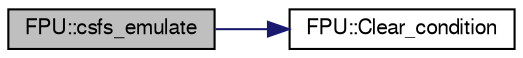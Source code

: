digraph G
{
  edge [fontname="FreeSans",fontsize="10",labelfontname="FreeSans",labelfontsize="10"];
  node [fontname="FreeSans",fontsize="10",shape=record];
  rankdir=LR;
  Node1 [label="FPU::csfs_emulate",height=0.2,width=0.4,color="black", fillcolor="grey75", style="filled" fontcolor="black"];
  Node1 -> Node2 [color="midnightblue",fontsize="10",style="solid"];
  Node2 [label="FPU::Clear_condition",height=0.2,width=0.4,color="black", fillcolor="white", style="filled",URL="$classFPU.html#a88f9eec5026c8cbb0221fbd0491d3140"];
}
